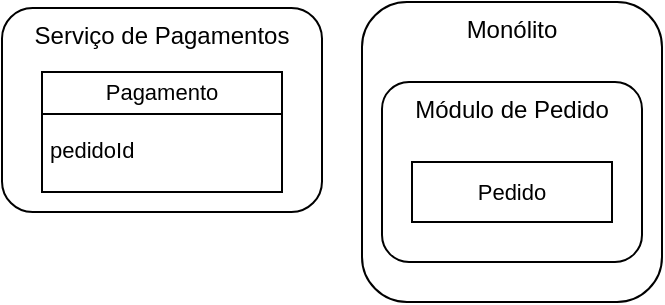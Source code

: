 <mxfile version="12.1.3" type="device" pages="1"><diagram id="_Y1bXJ2Zm_lZ0OhpzR0M" name="Page-1"><mxGraphModel dx="868" dy="416" grid="1" gridSize="10" guides="1" tooltips="1" connect="1" arrows="1" fold="1" page="1" pageScale="1" pageWidth="827" pageHeight="1169" math="0" shadow="0"><root><mxCell id="0"/><mxCell id="1" parent="0"/><mxCell id="b-B8seKw3VY_dG31OZz_-2" value="Serviço de Pagamentos" style="rounded=1;whiteSpace=wrap;html=1;verticalAlign=top;" parent="1" vertex="1"><mxGeometry x="300" y="98" width="160" height="102" as="geometry"/></mxCell><mxCell id="b-B8seKw3VY_dG31OZz_-3" value="Monólito" style="rounded=1;whiteSpace=wrap;html=1;verticalAlign=top;" parent="1" vertex="1"><mxGeometry x="480" y="95" width="150" height="150" as="geometry"/></mxCell><mxCell id="b-B8seKw3VY_dG31OZz_-4" value="Módulo de Pedido" style="rounded=1;whiteSpace=wrap;html=1;verticalAlign=top;" parent="1" vertex="1"><mxGeometry x="490" y="135" width="130" height="90" as="geometry"/></mxCell><mxCell id="lRkvXsQQJnUpULLgTONf-1" value="Pagamento" style="rounded=0;whiteSpace=wrap;html=1;fontSize=11;align=center;verticalAlign=top;spacing=-1;" vertex="1" parent="1"><mxGeometry x="320" y="130" width="120" height="60" as="geometry"/></mxCell><mxCell id="lRkvXsQQJnUpULLgTONf-2" value="" style="endArrow=none;html=1;strokeColor=#000000;fontSize=11;fontColor=#000000;exitX=0;exitY=0.5;exitDx=0;exitDy=0;entryX=1;entryY=0.5;entryDx=0;entryDy=0;spacing=0;" edge="1" parent="1"><mxGeometry width="50" height="50" relative="1" as="geometry"><mxPoint x="320" y="151" as="sourcePoint"/><mxPoint x="440" y="151" as="targetPoint"/></mxGeometry></mxCell><mxCell id="b-B8seKw3VY_dG31OZz_-16" value="&lt;font color=&quot;#000000&quot; style=&quot;font-size: 11px&quot;&gt;pedidoId&lt;/font&gt;" style="text;html=1;resizable=0;points=[];autosize=1;align=left;verticalAlign=middle;spacingTop=0;fontSize=20;fontColor=#FF0000;spacing=0;spacingLeft=4;" parent="1" vertex="1"><mxGeometry x="320" y="150" width="60" height="30" as="geometry"/></mxCell><mxCell id="lRkvXsQQJnUpULLgTONf-4" value="Pedido" style="rounded=0;whiteSpace=wrap;html=1;fontSize=11;align=center;" vertex="1" parent="1"><mxGeometry x="505" y="175" width="100" height="30" as="geometry"/></mxCell></root></mxGraphModel></diagram></mxfile>